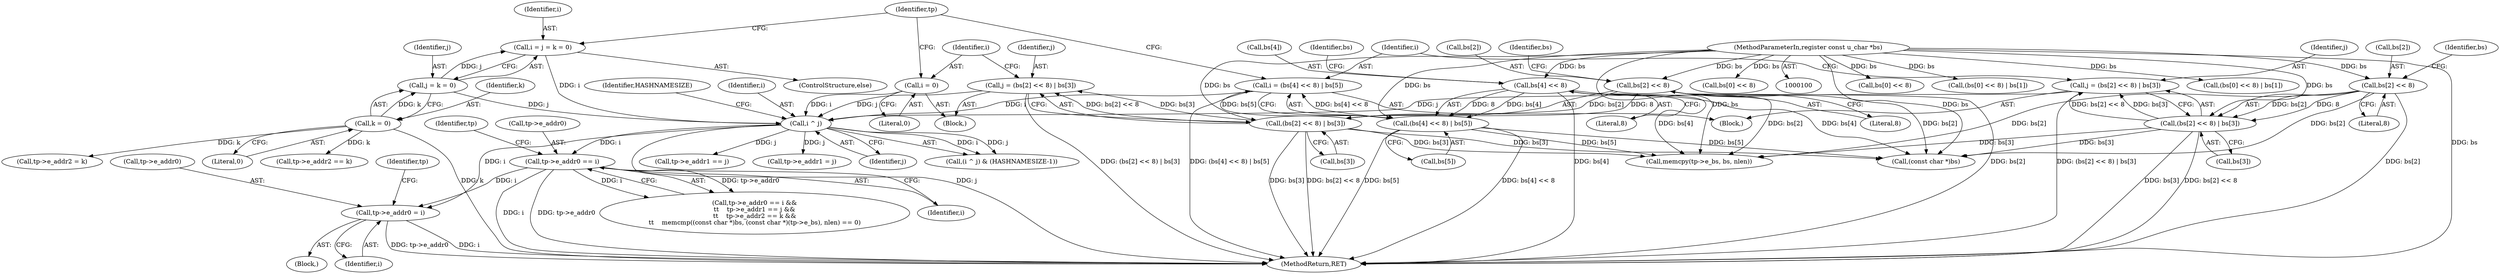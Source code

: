digraph "0_tcpdump_730fc35968c5433b9e2a829779057f4f9495dc51_1@pointer" {
"1000241" [label="(Call,tp->e_addr0 = i)"];
"1000204" [label="(Call,tp->e_addr0 == i)"];
"1000192" [label="(Call,i ^ j)"];
"1000179" [label="(Call,i = j = k = 0)"];
"1000181" [label="(Call,j = k = 0)"];
"1000183" [label="(Call,k = 0)"];
"1000175" [label="(Call,i = 0)"];
"1000136" [label="(Call,i = (bs[4] << 8) | bs[5])"];
"1000138" [label="(Call,(bs[4] << 8) | bs[5])"];
"1000139" [label="(Call,bs[4] << 8)"];
"1000102" [label="(MethodParameterIn,register const u_char *bs)"];
"1000125" [label="(Call,j = (bs[2] << 8) | bs[3])"];
"1000127" [label="(Call,(bs[2] << 8) | bs[3])"];
"1000128" [label="(Call,bs[2] << 8)"];
"1000164" [label="(Call,j = (bs[2] << 8) | bs[3])"];
"1000166" [label="(Call,(bs[2] << 8) | bs[3])"];
"1000167" [label="(Call,bs[2] << 8)"];
"1000205" [label="(Call,tp->e_addr0)"];
"1000168" [label="(Call,bs[2])"];
"1000128" [label="(Call,bs[2] << 8)"];
"1000246" [label="(Call,tp->e_addr1 = j)"];
"1000138" [label="(Call,(bs[4] << 8) | bs[5])"];
"1000185" [label="(Literal,0)"];
"1000245" [label="(Identifier,i)"];
"1000193" [label="(Identifier,i)"];
"1000175" [label="(Call,i = 0)"];
"1000208" [label="(Identifier,i)"];
"1000182" [label="(Identifier,j)"];
"1000176" [label="(Identifier,i)"];
"1000117" [label="(Call,bs[0] << 8)"];
"1000203" [label="(Call,tp->e_addr0 == i &&\n\t\t    tp->e_addr1 == j &&\n\t\t    tp->e_addr2 == k &&\n\t\t    memcmp((const char *)bs, (const char *)(tp->e_bs), nlen) == 0)"];
"1000196" [label="(Identifier,HASHNAMESIZE)"];
"1000155" [label="(Call,(bs[0] << 8) | bs[1])"];
"1000216" [label="(Call,tp->e_addr2 == k)"];
"1000179" [label="(Call,i = j = k = 0)"];
"1000113" [label="(Block,)"];
"1000139" [label="(Call,bs[4] << 8)"];
"1000171" [label="(Literal,8)"];
"1000166" [label="(Call,(bs[2] << 8) | bs[3])"];
"1000152" [label="(Block,)"];
"1000192" [label="(Call,i ^ j)"];
"1000140" [label="(Call,bs[4])"];
"1000241" [label="(Call,tp->e_addr0 = i)"];
"1000187" [label="(Identifier,tp)"];
"1000145" [label="(Identifier,bs)"];
"1000178" [label="(ControlStructure,else)"];
"1000181" [label="(Call,j = k = 0)"];
"1000180" [label="(Identifier,i)"];
"1000125" [label="(Call,j = (bs[2] << 8) | bs[3])"];
"1000177" [label="(Literal,0)"];
"1000104" [label="(Block,)"];
"1000276" [label="(Call,memcpy(tp->e_bs, bs, nlen))"];
"1000242" [label="(Call,tp->e_addr0)"];
"1000204" [label="(Call,tp->e_addr0 == i)"];
"1000144" [label="(Call,bs[5])"];
"1000143" [label="(Literal,8)"];
"1000248" [label="(Identifier,tp)"];
"1000116" [label="(Call,(bs[0] << 8) | bs[1])"];
"1000164" [label="(Call,j = (bs[2] << 8) | bs[3])"];
"1000137" [label="(Identifier,i)"];
"1000173" [label="(Identifier,bs)"];
"1000127" [label="(Call,(bs[2] << 8) | bs[3])"];
"1000212" [label="(Identifier,tp)"];
"1000132" [label="(Literal,8)"];
"1000165" [label="(Identifier,j)"];
"1000156" [label="(Call,bs[0] << 8)"];
"1000304" [label="(MethodReturn,RET)"];
"1000194" [label="(Identifier,j)"];
"1000184" [label="(Identifier,k)"];
"1000191" [label="(Call,(i ^ j) & (HASHNAMESIZE-1))"];
"1000223" [label="(Call,(const char *)bs)"];
"1000136" [label="(Call,i = (bs[4] << 8) | bs[5])"];
"1000210" [label="(Call,tp->e_addr1 == j)"];
"1000126" [label="(Identifier,j)"];
"1000183" [label="(Call,k = 0)"];
"1000167" [label="(Call,bs[2] << 8)"];
"1000102" [label="(MethodParameterIn,register const u_char *bs)"];
"1000133" [label="(Call,bs[3])"];
"1000251" [label="(Call,tp->e_addr2 = k)"];
"1000129" [label="(Call,bs[2])"];
"1000134" [label="(Identifier,bs)"];
"1000172" [label="(Call,bs[3])"];
"1000241" -> "1000104"  [label="AST: "];
"1000241" -> "1000245"  [label="CFG: "];
"1000242" -> "1000241"  [label="AST: "];
"1000245" -> "1000241"  [label="AST: "];
"1000248" -> "1000241"  [label="CFG: "];
"1000241" -> "1000304"  [label="DDG: tp->e_addr0"];
"1000241" -> "1000304"  [label="DDG: i"];
"1000204" -> "1000241"  [label="DDG: i"];
"1000192" -> "1000241"  [label="DDG: i"];
"1000204" -> "1000203"  [label="AST: "];
"1000204" -> "1000208"  [label="CFG: "];
"1000205" -> "1000204"  [label="AST: "];
"1000208" -> "1000204"  [label="AST: "];
"1000212" -> "1000204"  [label="CFG: "];
"1000203" -> "1000204"  [label="CFG: "];
"1000204" -> "1000304"  [label="DDG: i"];
"1000204" -> "1000304"  [label="DDG: tp->e_addr0"];
"1000204" -> "1000203"  [label="DDG: tp->e_addr0"];
"1000204" -> "1000203"  [label="DDG: i"];
"1000192" -> "1000204"  [label="DDG: i"];
"1000192" -> "1000191"  [label="AST: "];
"1000192" -> "1000194"  [label="CFG: "];
"1000193" -> "1000192"  [label="AST: "];
"1000194" -> "1000192"  [label="AST: "];
"1000196" -> "1000192"  [label="CFG: "];
"1000192" -> "1000304"  [label="DDG: j"];
"1000192" -> "1000191"  [label="DDG: i"];
"1000192" -> "1000191"  [label="DDG: j"];
"1000179" -> "1000192"  [label="DDG: i"];
"1000175" -> "1000192"  [label="DDG: i"];
"1000136" -> "1000192"  [label="DDG: i"];
"1000181" -> "1000192"  [label="DDG: j"];
"1000125" -> "1000192"  [label="DDG: j"];
"1000164" -> "1000192"  [label="DDG: j"];
"1000192" -> "1000210"  [label="DDG: j"];
"1000192" -> "1000246"  [label="DDG: j"];
"1000179" -> "1000178"  [label="AST: "];
"1000179" -> "1000181"  [label="CFG: "];
"1000180" -> "1000179"  [label="AST: "];
"1000181" -> "1000179"  [label="AST: "];
"1000187" -> "1000179"  [label="CFG: "];
"1000181" -> "1000179"  [label="DDG: j"];
"1000181" -> "1000183"  [label="CFG: "];
"1000182" -> "1000181"  [label="AST: "];
"1000183" -> "1000181"  [label="AST: "];
"1000183" -> "1000181"  [label="DDG: k"];
"1000183" -> "1000185"  [label="CFG: "];
"1000184" -> "1000183"  [label="AST: "];
"1000185" -> "1000183"  [label="AST: "];
"1000183" -> "1000304"  [label="DDG: k"];
"1000183" -> "1000216"  [label="DDG: k"];
"1000183" -> "1000251"  [label="DDG: k"];
"1000175" -> "1000152"  [label="AST: "];
"1000175" -> "1000177"  [label="CFG: "];
"1000176" -> "1000175"  [label="AST: "];
"1000177" -> "1000175"  [label="AST: "];
"1000187" -> "1000175"  [label="CFG: "];
"1000136" -> "1000113"  [label="AST: "];
"1000136" -> "1000138"  [label="CFG: "];
"1000137" -> "1000136"  [label="AST: "];
"1000138" -> "1000136"  [label="AST: "];
"1000187" -> "1000136"  [label="CFG: "];
"1000136" -> "1000304"  [label="DDG: (bs[4] << 8) | bs[5]"];
"1000138" -> "1000136"  [label="DDG: bs[4] << 8"];
"1000138" -> "1000136"  [label="DDG: bs[5]"];
"1000138" -> "1000144"  [label="CFG: "];
"1000139" -> "1000138"  [label="AST: "];
"1000144" -> "1000138"  [label="AST: "];
"1000138" -> "1000304"  [label="DDG: bs[4] << 8"];
"1000138" -> "1000304"  [label="DDG: bs[5]"];
"1000139" -> "1000138"  [label="DDG: bs[4]"];
"1000139" -> "1000138"  [label="DDG: 8"];
"1000102" -> "1000138"  [label="DDG: bs"];
"1000138" -> "1000223"  [label="DDG: bs[5]"];
"1000138" -> "1000276"  [label="DDG: bs[5]"];
"1000139" -> "1000143"  [label="CFG: "];
"1000140" -> "1000139"  [label="AST: "];
"1000143" -> "1000139"  [label="AST: "];
"1000145" -> "1000139"  [label="CFG: "];
"1000139" -> "1000304"  [label="DDG: bs[4]"];
"1000102" -> "1000139"  [label="DDG: bs"];
"1000139" -> "1000223"  [label="DDG: bs[4]"];
"1000139" -> "1000276"  [label="DDG: bs[4]"];
"1000102" -> "1000100"  [label="AST: "];
"1000102" -> "1000304"  [label="DDG: bs"];
"1000102" -> "1000117"  [label="DDG: bs"];
"1000102" -> "1000116"  [label="DDG: bs"];
"1000102" -> "1000128"  [label="DDG: bs"];
"1000102" -> "1000127"  [label="DDG: bs"];
"1000102" -> "1000156"  [label="DDG: bs"];
"1000102" -> "1000155"  [label="DDG: bs"];
"1000102" -> "1000167"  [label="DDG: bs"];
"1000102" -> "1000166"  [label="DDG: bs"];
"1000102" -> "1000223"  [label="DDG: bs"];
"1000102" -> "1000276"  [label="DDG: bs"];
"1000125" -> "1000113"  [label="AST: "];
"1000125" -> "1000127"  [label="CFG: "];
"1000126" -> "1000125"  [label="AST: "];
"1000127" -> "1000125"  [label="AST: "];
"1000137" -> "1000125"  [label="CFG: "];
"1000125" -> "1000304"  [label="DDG: (bs[2] << 8) | bs[3]"];
"1000127" -> "1000125"  [label="DDG: bs[2] << 8"];
"1000127" -> "1000125"  [label="DDG: bs[3]"];
"1000127" -> "1000133"  [label="CFG: "];
"1000128" -> "1000127"  [label="AST: "];
"1000133" -> "1000127"  [label="AST: "];
"1000127" -> "1000304"  [label="DDG: bs[3]"];
"1000127" -> "1000304"  [label="DDG: bs[2] << 8"];
"1000128" -> "1000127"  [label="DDG: bs[2]"];
"1000128" -> "1000127"  [label="DDG: 8"];
"1000127" -> "1000223"  [label="DDG: bs[3]"];
"1000127" -> "1000276"  [label="DDG: bs[3]"];
"1000128" -> "1000132"  [label="CFG: "];
"1000129" -> "1000128"  [label="AST: "];
"1000132" -> "1000128"  [label="AST: "];
"1000134" -> "1000128"  [label="CFG: "];
"1000128" -> "1000304"  [label="DDG: bs[2]"];
"1000128" -> "1000223"  [label="DDG: bs[2]"];
"1000128" -> "1000276"  [label="DDG: bs[2]"];
"1000164" -> "1000152"  [label="AST: "];
"1000164" -> "1000166"  [label="CFG: "];
"1000165" -> "1000164"  [label="AST: "];
"1000166" -> "1000164"  [label="AST: "];
"1000176" -> "1000164"  [label="CFG: "];
"1000164" -> "1000304"  [label="DDG: (bs[2] << 8) | bs[3]"];
"1000166" -> "1000164"  [label="DDG: bs[2] << 8"];
"1000166" -> "1000164"  [label="DDG: bs[3]"];
"1000166" -> "1000172"  [label="CFG: "];
"1000167" -> "1000166"  [label="AST: "];
"1000172" -> "1000166"  [label="AST: "];
"1000166" -> "1000304"  [label="DDG: bs[3]"];
"1000166" -> "1000304"  [label="DDG: bs[2] << 8"];
"1000167" -> "1000166"  [label="DDG: bs[2]"];
"1000167" -> "1000166"  [label="DDG: 8"];
"1000166" -> "1000223"  [label="DDG: bs[3]"];
"1000166" -> "1000276"  [label="DDG: bs[3]"];
"1000167" -> "1000171"  [label="CFG: "];
"1000168" -> "1000167"  [label="AST: "];
"1000171" -> "1000167"  [label="AST: "];
"1000173" -> "1000167"  [label="CFG: "];
"1000167" -> "1000304"  [label="DDG: bs[2]"];
"1000167" -> "1000223"  [label="DDG: bs[2]"];
"1000167" -> "1000276"  [label="DDG: bs[2]"];
}
